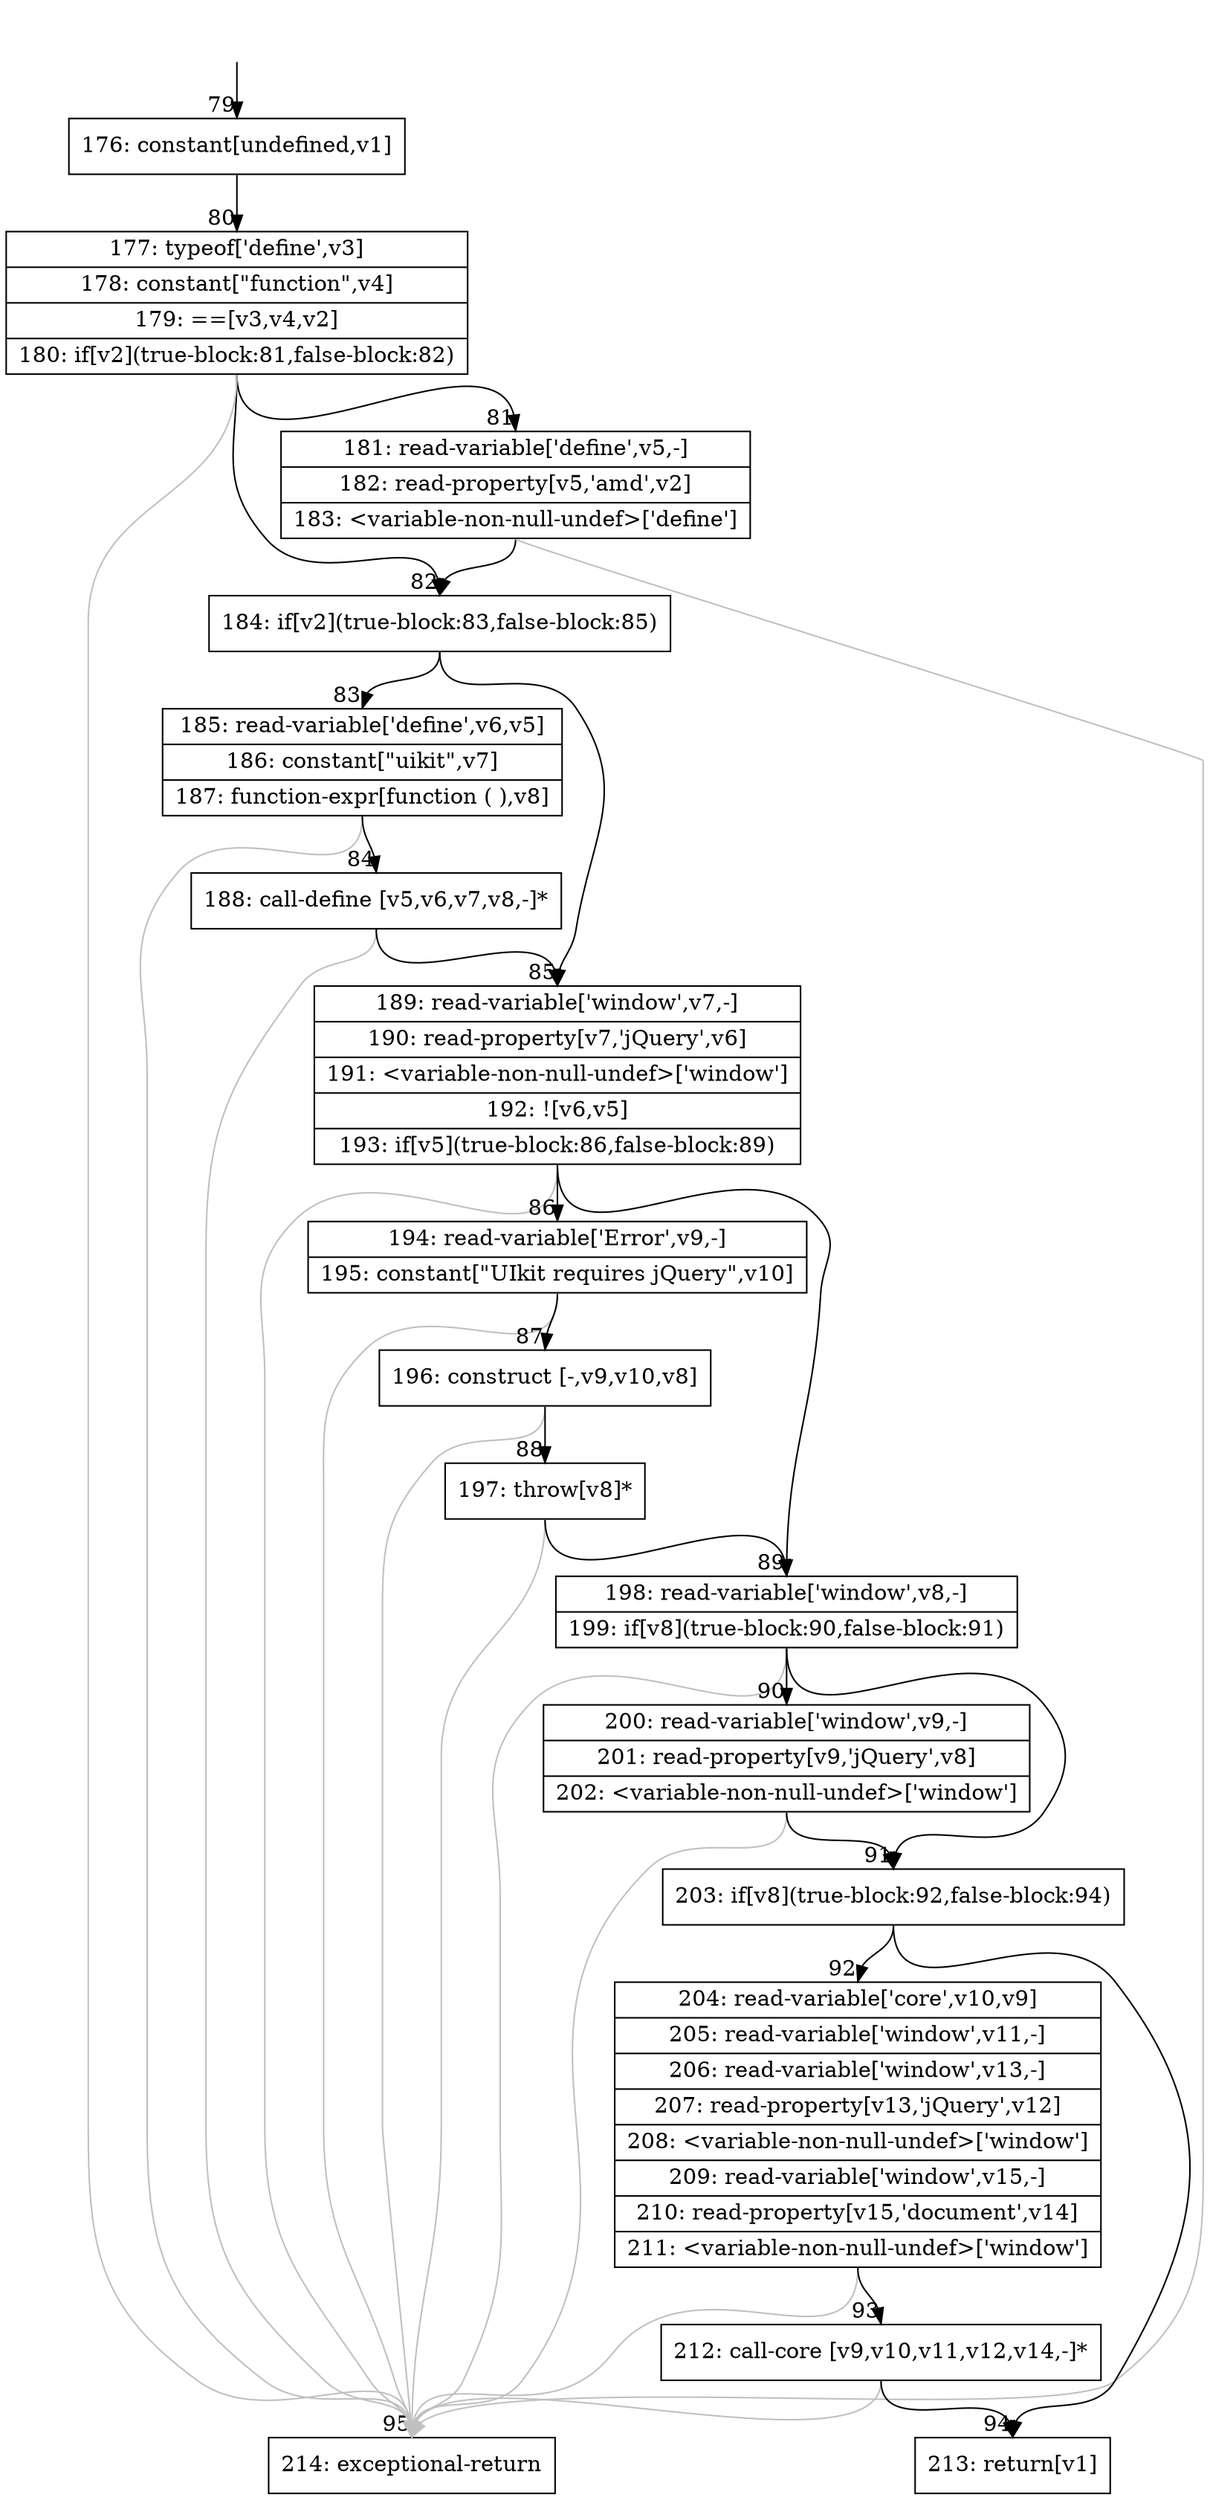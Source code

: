 digraph {
rankdir="TD"
BB_entry1[shape=none,label=""];
BB_entry1 -> BB79 [tailport=s, headport=n, headlabel="    79"]
BB79 [shape=record label="{176: constant[undefined,v1]}" ] 
BB79 -> BB80 [tailport=s, headport=n, headlabel="      80"]
BB80 [shape=record label="{177: typeof['define',v3]|178: constant[\"function\",v4]|179: ==[v3,v4,v2]|180: if[v2](true-block:81,false-block:82)}" ] 
BB80 -> BB82 [tailport=s, headport=n, headlabel="      82"]
BB80 -> BB81 [tailport=s, headport=n, headlabel="      81"]
BB80 -> BB95 [tailport=s, headport=n, color=gray, headlabel="      95"]
BB81 [shape=record label="{181: read-variable['define',v5,-]|182: read-property[v5,'amd',v2]|183: \<variable-non-null-undef\>['define']}" ] 
BB81 -> BB82 [tailport=s, headport=n]
BB81 -> BB95 [tailport=s, headport=n, color=gray]
BB82 [shape=record label="{184: if[v2](true-block:83,false-block:85)}" ] 
BB82 -> BB83 [tailport=s, headport=n, headlabel="      83"]
BB82 -> BB85 [tailport=s, headport=n, headlabel="      85"]
BB83 [shape=record label="{185: read-variable['define',v6,v5]|186: constant[\"uikit\",v7]|187: function-expr[function ( ),v8]}" ] 
BB83 -> BB84 [tailport=s, headport=n, headlabel="      84"]
BB83 -> BB95 [tailport=s, headport=n, color=gray]
BB84 [shape=record label="{188: call-define [v5,v6,v7,v8,-]*}" ] 
BB84 -> BB85 [tailport=s, headport=n]
BB84 -> BB95 [tailport=s, headport=n, color=gray]
BB85 [shape=record label="{189: read-variable['window',v7,-]|190: read-property[v7,'jQuery',v6]|191: \<variable-non-null-undef\>['window']|192: ![v6,v5]|193: if[v5](true-block:86,false-block:89)}" ] 
BB85 -> BB86 [tailport=s, headport=n, headlabel="      86"]
BB85 -> BB89 [tailport=s, headport=n, headlabel="      89"]
BB85 -> BB95 [tailport=s, headport=n, color=gray]
BB86 [shape=record label="{194: read-variable['Error',v9,-]|195: constant[\"UIkit requires jQuery\",v10]}" ] 
BB86 -> BB87 [tailport=s, headport=n, headlabel="      87"]
BB86 -> BB95 [tailport=s, headport=n, color=gray]
BB87 [shape=record label="{196: construct [-,v9,v10,v8]}" ] 
BB87 -> BB88 [tailport=s, headport=n, headlabel="      88"]
BB87 -> BB95 [tailport=s, headport=n, color=gray]
BB88 [shape=record label="{197: throw[v8]*}" ] 
BB88 -> BB89 [tailport=s, headport=n]
BB88 -> BB95 [tailport=s, headport=n, color=gray]
BB89 [shape=record label="{198: read-variable['window',v8,-]|199: if[v8](true-block:90,false-block:91)}" ] 
BB89 -> BB91 [tailport=s, headport=n, headlabel="      91"]
BB89 -> BB90 [tailport=s, headport=n, headlabel="      90"]
BB89 -> BB95 [tailport=s, headport=n, color=gray]
BB90 [shape=record label="{200: read-variable['window',v9,-]|201: read-property[v9,'jQuery',v8]|202: \<variable-non-null-undef\>['window']}" ] 
BB90 -> BB91 [tailport=s, headport=n]
BB90 -> BB95 [tailport=s, headport=n, color=gray]
BB91 [shape=record label="{203: if[v8](true-block:92,false-block:94)}" ] 
BB91 -> BB92 [tailport=s, headport=n, headlabel="      92"]
BB91 -> BB94 [tailport=s, headport=n, headlabel="      94"]
BB92 [shape=record label="{204: read-variable['core',v10,v9]|205: read-variable['window',v11,-]|206: read-variable['window',v13,-]|207: read-property[v13,'jQuery',v12]|208: \<variable-non-null-undef\>['window']|209: read-variable['window',v15,-]|210: read-property[v15,'document',v14]|211: \<variable-non-null-undef\>['window']}" ] 
BB92 -> BB93 [tailport=s, headport=n, headlabel="      93"]
BB92 -> BB95 [tailport=s, headport=n, color=gray]
BB93 [shape=record label="{212: call-core [v9,v10,v11,v12,v14,-]*}" ] 
BB93 -> BB94 [tailport=s, headport=n]
BB93 -> BB95 [tailport=s, headport=n, color=gray]
BB94 [shape=record label="{213: return[v1]}" ] 
BB95 [shape=record label="{214: exceptional-return}" ] 
//#$~ 36
}
